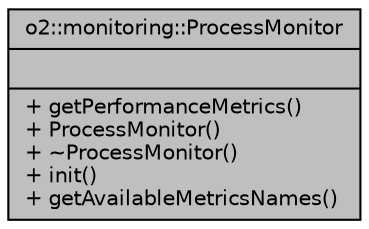 digraph "o2::monitoring::ProcessMonitor"
{
 // INTERACTIVE_SVG=YES
  bgcolor="transparent";
  edge [fontname="Helvetica",fontsize="10",labelfontname="Helvetica",labelfontsize="10"];
  node [fontname="Helvetica",fontsize="10",shape=record];
  Node1 [label="{o2::monitoring::ProcessMonitor\n||+ getPerformanceMetrics()\l+ ProcessMonitor()\l+ ~ProcessMonitor()\l+ init()\l+ getAvailableMetricsNames()\l}",height=0.2,width=0.4,color="black", fillcolor="grey75", style="filled", fontcolor="black"];
}
